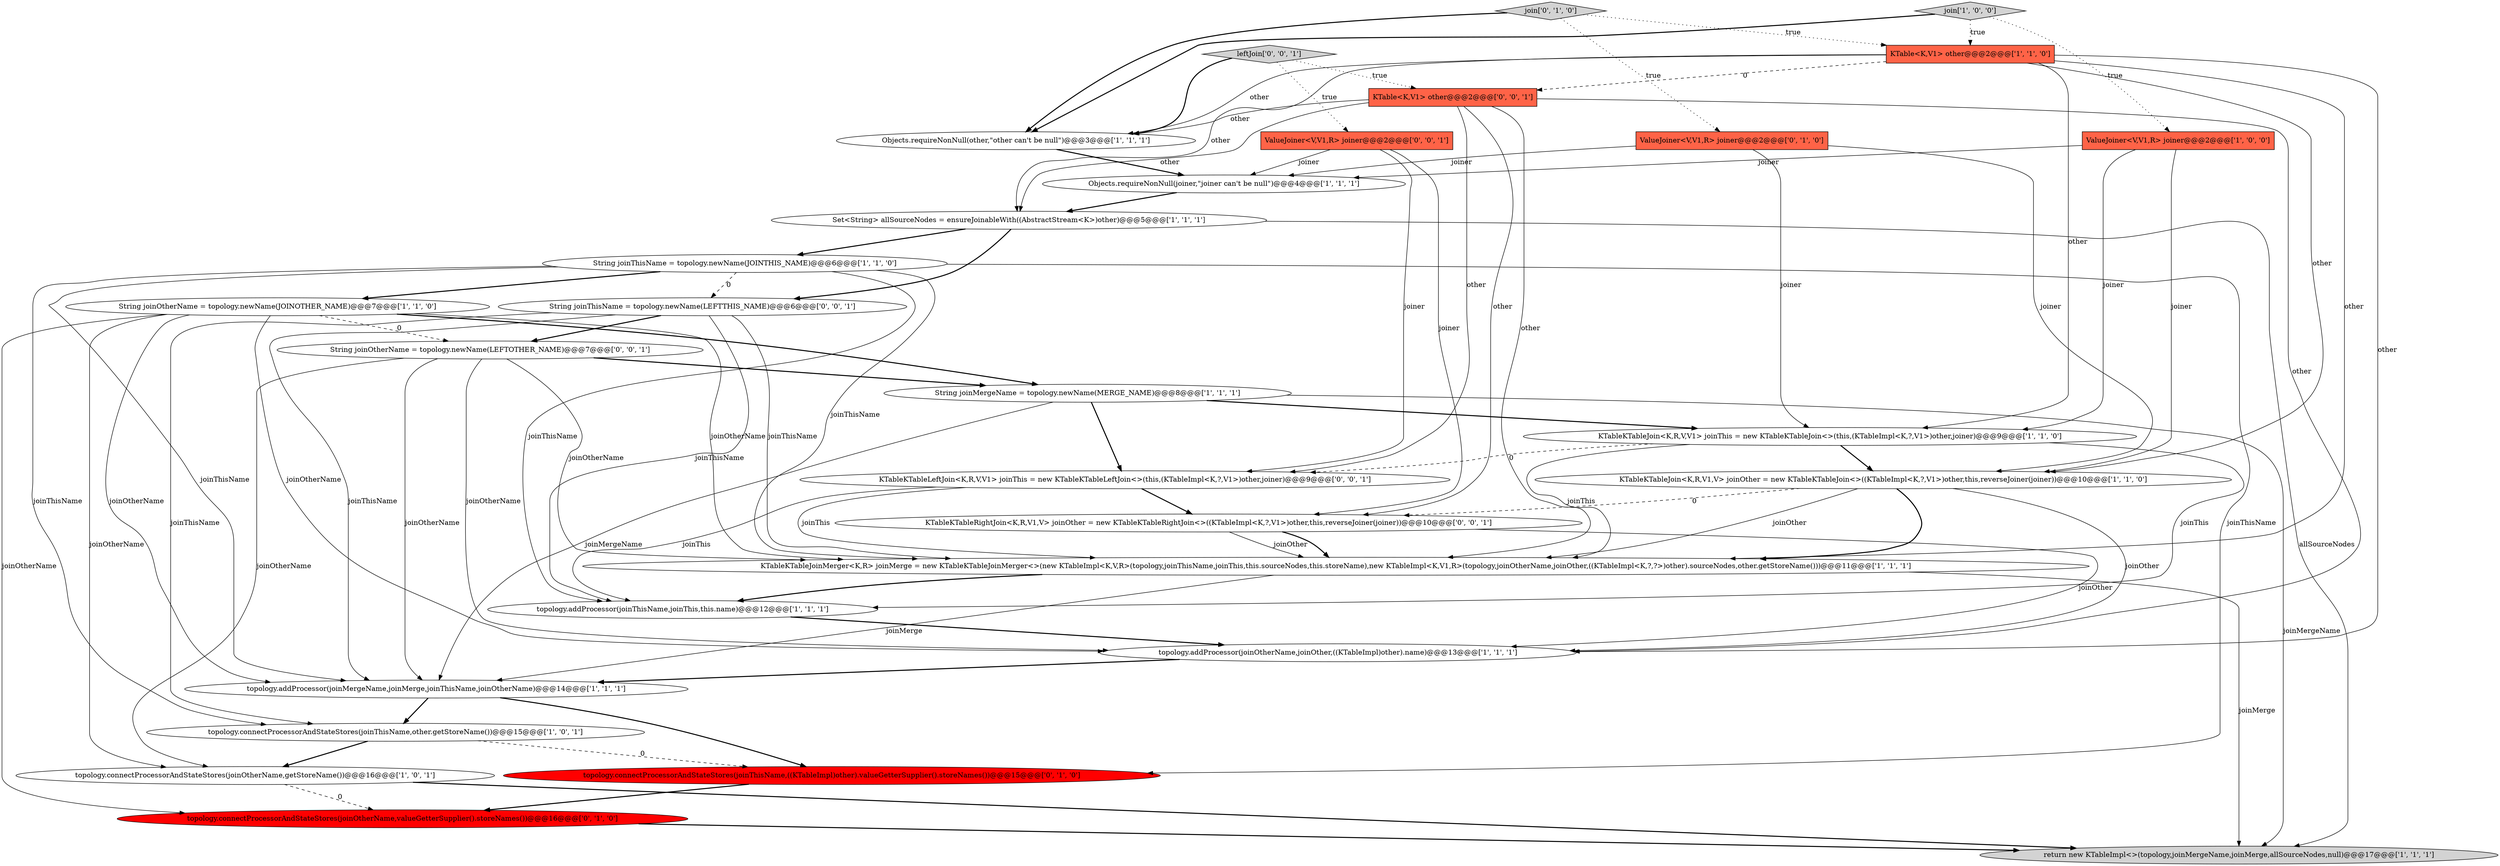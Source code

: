 digraph {
8 [style = filled, label = "KTableKTableJoin<K,R,V1,V> joinOther = new KTableKTableJoin<>((KTableImpl<K,?,V1>)other,this,reverseJoiner(joiner))@@@10@@@['1', '1', '0']", fillcolor = white, shape = ellipse image = "AAA0AAABBB1BBB"];
25 [style = filled, label = "leftJoin['0', '0', '1']", fillcolor = lightgray, shape = diamond image = "AAA0AAABBB3BBB"];
11 [style = filled, label = "KTable<K,V1> other@@@2@@@['1', '1', '0']", fillcolor = tomato, shape = box image = "AAA0AAABBB1BBB"];
10 [style = filled, label = "KTableKTableJoinMerger<K,R> joinMerge = new KTableKTableJoinMerger<>(new KTableImpl<K,V,R>(topology,joinThisName,joinThis,this.sourceNodes,this.storeName),new KTableImpl<K,V1,R>(topology,joinOtherName,joinOther,((KTableImpl<K,?,?>)other).sourceNodes,other.getStoreName()))@@@11@@@['1', '1', '1']", fillcolor = white, shape = ellipse image = "AAA0AAABBB1BBB"];
7 [style = filled, label = "ValueJoiner<V,V1,R> joiner@@@2@@@['1', '0', '0']", fillcolor = tomato, shape = box image = "AAA0AAABBB1BBB"];
0 [style = filled, label = "return new KTableImpl<>(topology,joinMergeName,joinMerge,allSourceNodes,null)@@@17@@@['1', '1', '1']", fillcolor = lightgray, shape = ellipse image = "AAA0AAABBB1BBB"];
26 [style = filled, label = "String joinThisName = topology.newName(LEFTTHIS_NAME)@@@6@@@['0', '0', '1']", fillcolor = white, shape = ellipse image = "AAA0AAABBB3BBB"];
12 [style = filled, label = "Objects.requireNonNull(other,\"other can't be null\")@@@3@@@['1', '1', '1']", fillcolor = white, shape = ellipse image = "AAA0AAABBB1BBB"];
14 [style = filled, label = "Objects.requireNonNull(joiner,\"joiner can't be null\")@@@4@@@['1', '1', '1']", fillcolor = white, shape = ellipse image = "AAA0AAABBB1BBB"];
1 [style = filled, label = "String joinMergeName = topology.newName(MERGE_NAME)@@@8@@@['1', '1', '1']", fillcolor = white, shape = ellipse image = "AAA0AAABBB1BBB"];
3 [style = filled, label = "topology.addProcessor(joinThisName,joinThis,this.name)@@@12@@@['1', '1', '1']", fillcolor = white, shape = ellipse image = "AAA0AAABBB1BBB"];
5 [style = filled, label = "String joinOtherName = topology.newName(JOINOTHER_NAME)@@@7@@@['1', '1', '0']", fillcolor = white, shape = ellipse image = "AAA0AAABBB1BBB"];
17 [style = filled, label = "join['1', '0', '0']", fillcolor = lightgray, shape = diamond image = "AAA0AAABBB1BBB"];
22 [style = filled, label = "KTableKTableRightJoin<K,R,V1,V> joinOther = new KTableKTableRightJoin<>((KTableImpl<K,?,V1>)other,this,reverseJoiner(joiner))@@@10@@@['0', '0', '1']", fillcolor = white, shape = ellipse image = "AAA0AAABBB3BBB"];
20 [style = filled, label = "join['0', '1', '0']", fillcolor = lightgray, shape = diamond image = "AAA0AAABBB2BBB"];
13 [style = filled, label = "topology.addProcessor(joinOtherName,joinOther,((KTableImpl)other).name)@@@13@@@['1', '1', '1']", fillcolor = white, shape = ellipse image = "AAA0AAABBB1BBB"];
23 [style = filled, label = "ValueJoiner<V,V1,R> joiner@@@2@@@['0', '0', '1']", fillcolor = tomato, shape = box image = "AAA0AAABBB3BBB"];
24 [style = filled, label = "KTableKTableLeftJoin<K,R,V,V1> joinThis = new KTableKTableLeftJoin<>(this,(KTableImpl<K,?,V1>)other,joiner)@@@9@@@['0', '0', '1']", fillcolor = white, shape = ellipse image = "AAA0AAABBB3BBB"];
28 [style = filled, label = "KTable<K,V1> other@@@2@@@['0', '0', '1']", fillcolor = tomato, shape = box image = "AAA0AAABBB3BBB"];
6 [style = filled, label = "topology.connectProcessorAndStateStores(joinThisName,other.getStoreName())@@@15@@@['1', '0', '1']", fillcolor = white, shape = ellipse image = "AAA0AAABBB1BBB"];
4 [style = filled, label = "String joinThisName = topology.newName(JOINTHIS_NAME)@@@6@@@['1', '1', '0']", fillcolor = white, shape = ellipse image = "AAA0AAABBB1BBB"];
16 [style = filled, label = "topology.addProcessor(joinMergeName,joinMerge,joinThisName,joinOtherName)@@@14@@@['1', '1', '1']", fillcolor = white, shape = ellipse image = "AAA0AAABBB1BBB"];
19 [style = filled, label = "topology.connectProcessorAndStateStores(joinOtherName,valueGetterSupplier().storeNames())@@@16@@@['0', '1', '0']", fillcolor = red, shape = ellipse image = "AAA1AAABBB2BBB"];
27 [style = filled, label = "String joinOtherName = topology.newName(LEFTOTHER_NAME)@@@7@@@['0', '0', '1']", fillcolor = white, shape = ellipse image = "AAA0AAABBB3BBB"];
2 [style = filled, label = "KTableKTableJoin<K,R,V,V1> joinThis = new KTableKTableJoin<>(this,(KTableImpl<K,?,V1>)other,joiner)@@@9@@@['1', '1', '0']", fillcolor = white, shape = ellipse image = "AAA0AAABBB1BBB"];
9 [style = filled, label = "topology.connectProcessorAndStateStores(joinOtherName,getStoreName())@@@16@@@['1', '0', '1']", fillcolor = white, shape = ellipse image = "AAA0AAABBB1BBB"];
15 [style = filled, label = "Set<String> allSourceNodes = ensureJoinableWith((AbstractStream<K>)other)@@@5@@@['1', '1', '1']", fillcolor = white, shape = ellipse image = "AAA0AAABBB1BBB"];
18 [style = filled, label = "ValueJoiner<V,V1,R> joiner@@@2@@@['0', '1', '0']", fillcolor = tomato, shape = box image = "AAA0AAABBB2BBB"];
21 [style = filled, label = "topology.connectProcessorAndStateStores(joinThisName,((KTableImpl)other).valueGetterSupplier().storeNames())@@@15@@@['0', '1', '0']", fillcolor = red, shape = ellipse image = "AAA1AAABBB2BBB"];
8->10 [style = bold, label=""];
4->16 [style = solid, label="joinThisName"];
5->13 [style = solid, label="joinOtherName"];
11->10 [style = solid, label="other"];
10->0 [style = solid, label="joinMerge"];
20->11 [style = dotted, label="true"];
18->8 [style = solid, label="joiner"];
11->15 [style = solid, label="other"];
4->21 [style = solid, label="joinThisName"];
11->8 [style = solid, label="other"];
25->28 [style = dotted, label="true"];
26->6 [style = solid, label="joinThisName"];
23->24 [style = solid, label="joiner"];
2->3 [style = solid, label="joinThis"];
9->19 [style = dashed, label="0"];
5->10 [style = solid, label="joinOtherName"];
5->9 [style = solid, label="joinOtherName"];
15->0 [style = solid, label="allSourceNodes"];
20->18 [style = dotted, label="true"];
8->13 [style = solid, label="joinOther"];
4->3 [style = solid, label="joinThisName"];
21->19 [style = bold, label=""];
28->10 [style = solid, label="other"];
16->6 [style = bold, label=""];
4->26 [style = dashed, label="0"];
13->16 [style = bold, label=""];
28->22 [style = solid, label="other"];
4->6 [style = solid, label="joinThisName"];
1->0 [style = solid, label="joinMergeName"];
5->1 [style = bold, label=""];
26->27 [style = bold, label=""];
27->9 [style = solid, label="joinOtherName"];
5->27 [style = dashed, label="0"];
26->16 [style = solid, label="joinThisName"];
18->14 [style = solid, label="joiner"];
28->12 [style = solid, label="other"];
12->14 [style = bold, label=""];
14->15 [style = bold, label=""];
25->23 [style = dotted, label="true"];
2->24 [style = dashed, label="0"];
22->10 [style = solid, label="joinOther"];
7->14 [style = solid, label="joiner"];
23->14 [style = solid, label="joiner"];
11->13 [style = solid, label="other"];
26->3 [style = solid, label="joinThisName"];
28->24 [style = solid, label="other"];
19->0 [style = bold, label=""];
8->22 [style = dashed, label="0"];
11->12 [style = solid, label="other"];
17->12 [style = bold, label=""];
11->2 [style = solid, label="other"];
7->8 [style = solid, label="joiner"];
22->10 [style = bold, label=""];
26->10 [style = solid, label="joinThisName"];
28->15 [style = solid, label="other"];
24->3 [style = solid, label="joinThis"];
1->2 [style = bold, label=""];
4->5 [style = bold, label=""];
4->10 [style = solid, label="joinThisName"];
1->16 [style = solid, label="joinMergeName"];
17->11 [style = dotted, label="true"];
10->16 [style = solid, label="joinMerge"];
7->2 [style = solid, label="joiner"];
5->19 [style = solid, label="joinOtherName"];
6->21 [style = dashed, label="0"];
27->1 [style = bold, label=""];
9->0 [style = bold, label=""];
27->13 [style = solid, label="joinOtherName"];
18->2 [style = solid, label="joiner"];
8->10 [style = solid, label="joinOther"];
10->3 [style = bold, label=""];
27->16 [style = solid, label="joinOtherName"];
23->22 [style = solid, label="joiner"];
24->22 [style = bold, label=""];
5->16 [style = solid, label="joinOtherName"];
27->10 [style = solid, label="joinOtherName"];
15->26 [style = bold, label=""];
2->10 [style = solid, label="joinThis"];
11->28 [style = dashed, label="0"];
25->12 [style = bold, label=""];
1->24 [style = bold, label=""];
16->21 [style = bold, label=""];
20->12 [style = bold, label=""];
15->4 [style = bold, label=""];
3->13 [style = bold, label=""];
24->10 [style = solid, label="joinThis"];
17->7 [style = dotted, label="true"];
22->13 [style = solid, label="joinOther"];
6->9 [style = bold, label=""];
28->13 [style = solid, label="other"];
2->8 [style = bold, label=""];
}
